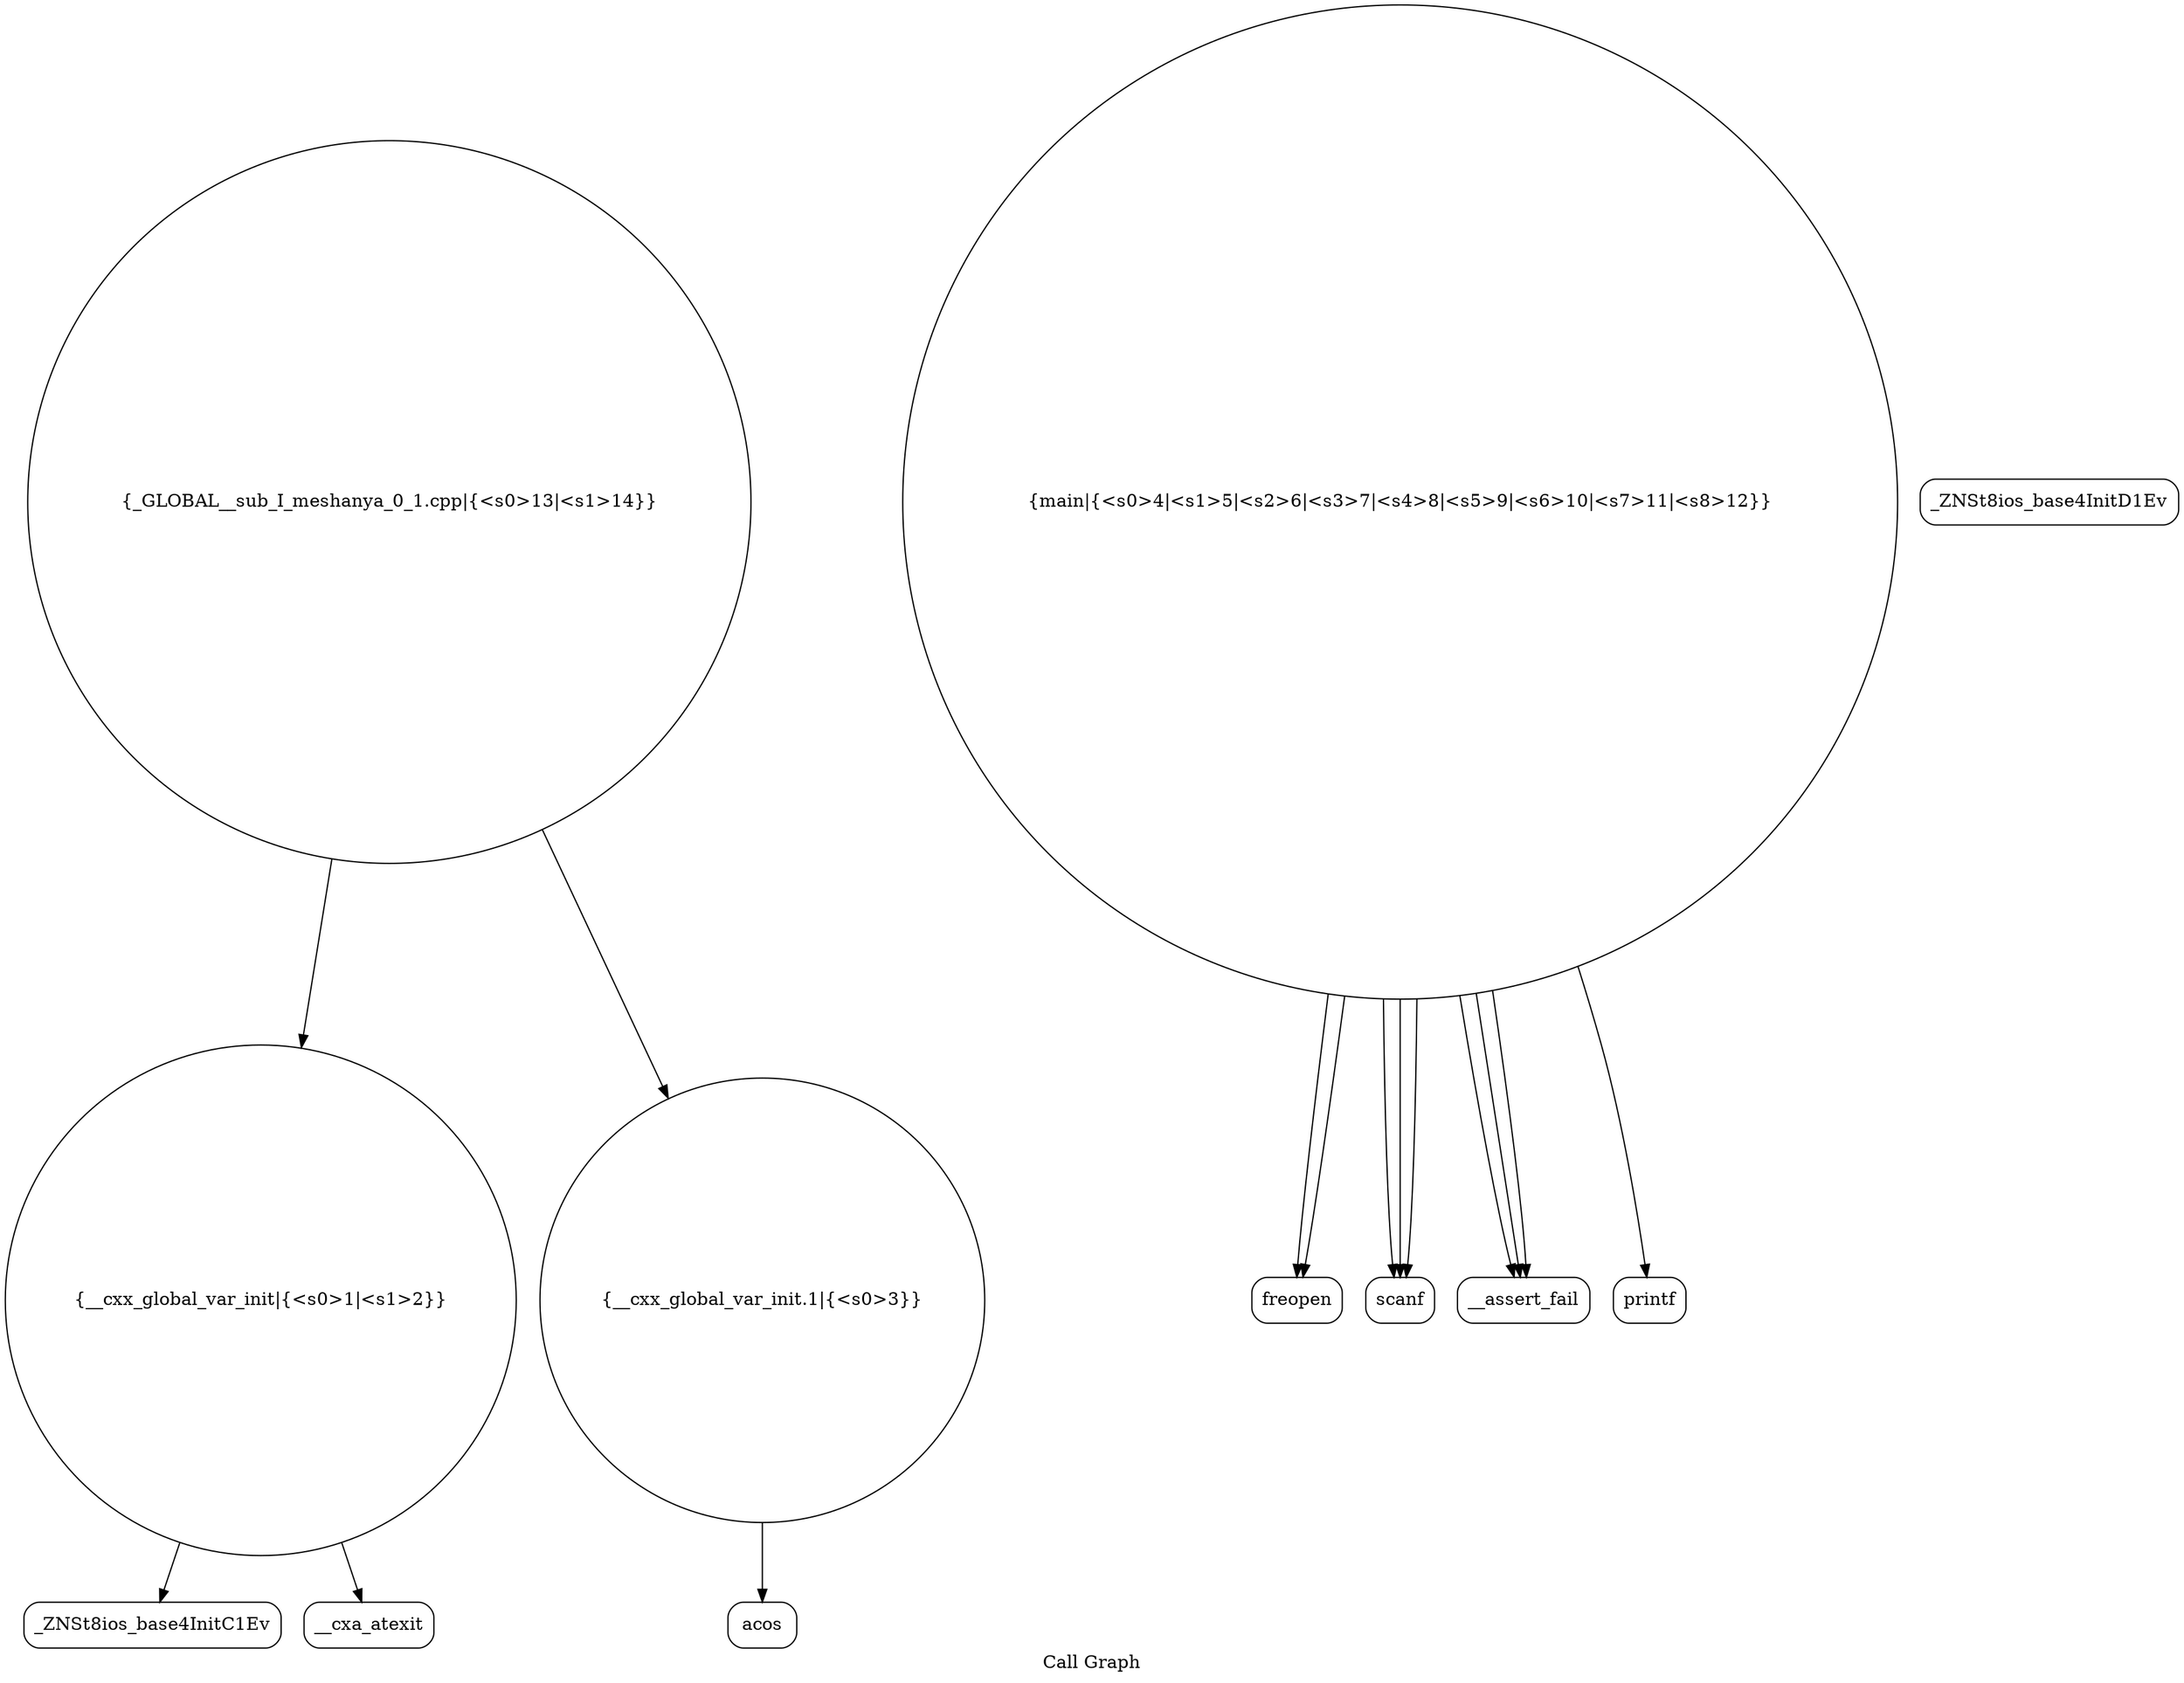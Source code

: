 digraph "Call Graph" {
	label="Call Graph";

	Node0x55ecb8dad550 [shape=record,shape=circle,label="{__cxx_global_var_init|{<s0>1|<s1>2}}"];
	Node0x55ecb8dad550:s0 -> Node0x55ecb8dad9e0[color=black];
	Node0x55ecb8dad550:s1 -> Node0x55ecb8dadae0[color=black];
	Node0x55ecb8dadce0 [shape=record,shape=Mrecord,label="{freopen}"];
	Node0x55ecb8dada60 [shape=record,shape=Mrecord,label="{_ZNSt8ios_base4InitD1Ev}"];
	Node0x55ecb8dadde0 [shape=record,shape=Mrecord,label="{scanf}"];
	Node0x55ecb8dadb60 [shape=record,shape=circle,label="{__cxx_global_var_init.1|{<s0>3}}"];
	Node0x55ecb8dadb60:s0 -> Node0x55ecb8dadbe0[color=black];
	Node0x55ecb8dadee0 [shape=record,shape=circle,label="{_GLOBAL__sub_I_meshanya_0_1.cpp|{<s0>13|<s1>14}}"];
	Node0x55ecb8dadee0:s0 -> Node0x55ecb8dad550[color=black];
	Node0x55ecb8dadee0:s1 -> Node0x55ecb8dadb60[color=black];
	Node0x55ecb8dadc60 [shape=record,shape=circle,label="{main|{<s0>4|<s1>5|<s2>6|<s3>7|<s4>8|<s5>9|<s6>10|<s7>11|<s8>12}}"];
	Node0x55ecb8dadc60:s0 -> Node0x55ecb8dadce0[color=black];
	Node0x55ecb8dadc60:s1 -> Node0x55ecb8dadd60[color=black];
	Node0x55ecb8dadc60:s2 -> Node0x55ecb8dadce0[color=black];
	Node0x55ecb8dadc60:s3 -> Node0x55ecb8dadd60[color=black];
	Node0x55ecb8dadc60:s4 -> Node0x55ecb8dadde0[color=black];
	Node0x55ecb8dadc60:s5 -> Node0x55ecb8dadde0[color=black];
	Node0x55ecb8dadc60:s6 -> Node0x55ecb8dadd60[color=black];
	Node0x55ecb8dadc60:s7 -> Node0x55ecb8dadde0[color=black];
	Node0x55ecb8dadc60:s8 -> Node0x55ecb8dade60[color=black];
	Node0x55ecb8dad9e0 [shape=record,shape=Mrecord,label="{_ZNSt8ios_base4InitC1Ev}"];
	Node0x55ecb8dadd60 [shape=record,shape=Mrecord,label="{__assert_fail}"];
	Node0x55ecb8dadae0 [shape=record,shape=Mrecord,label="{__cxa_atexit}"];
	Node0x55ecb8dade60 [shape=record,shape=Mrecord,label="{printf}"];
	Node0x55ecb8dadbe0 [shape=record,shape=Mrecord,label="{acos}"];
}
